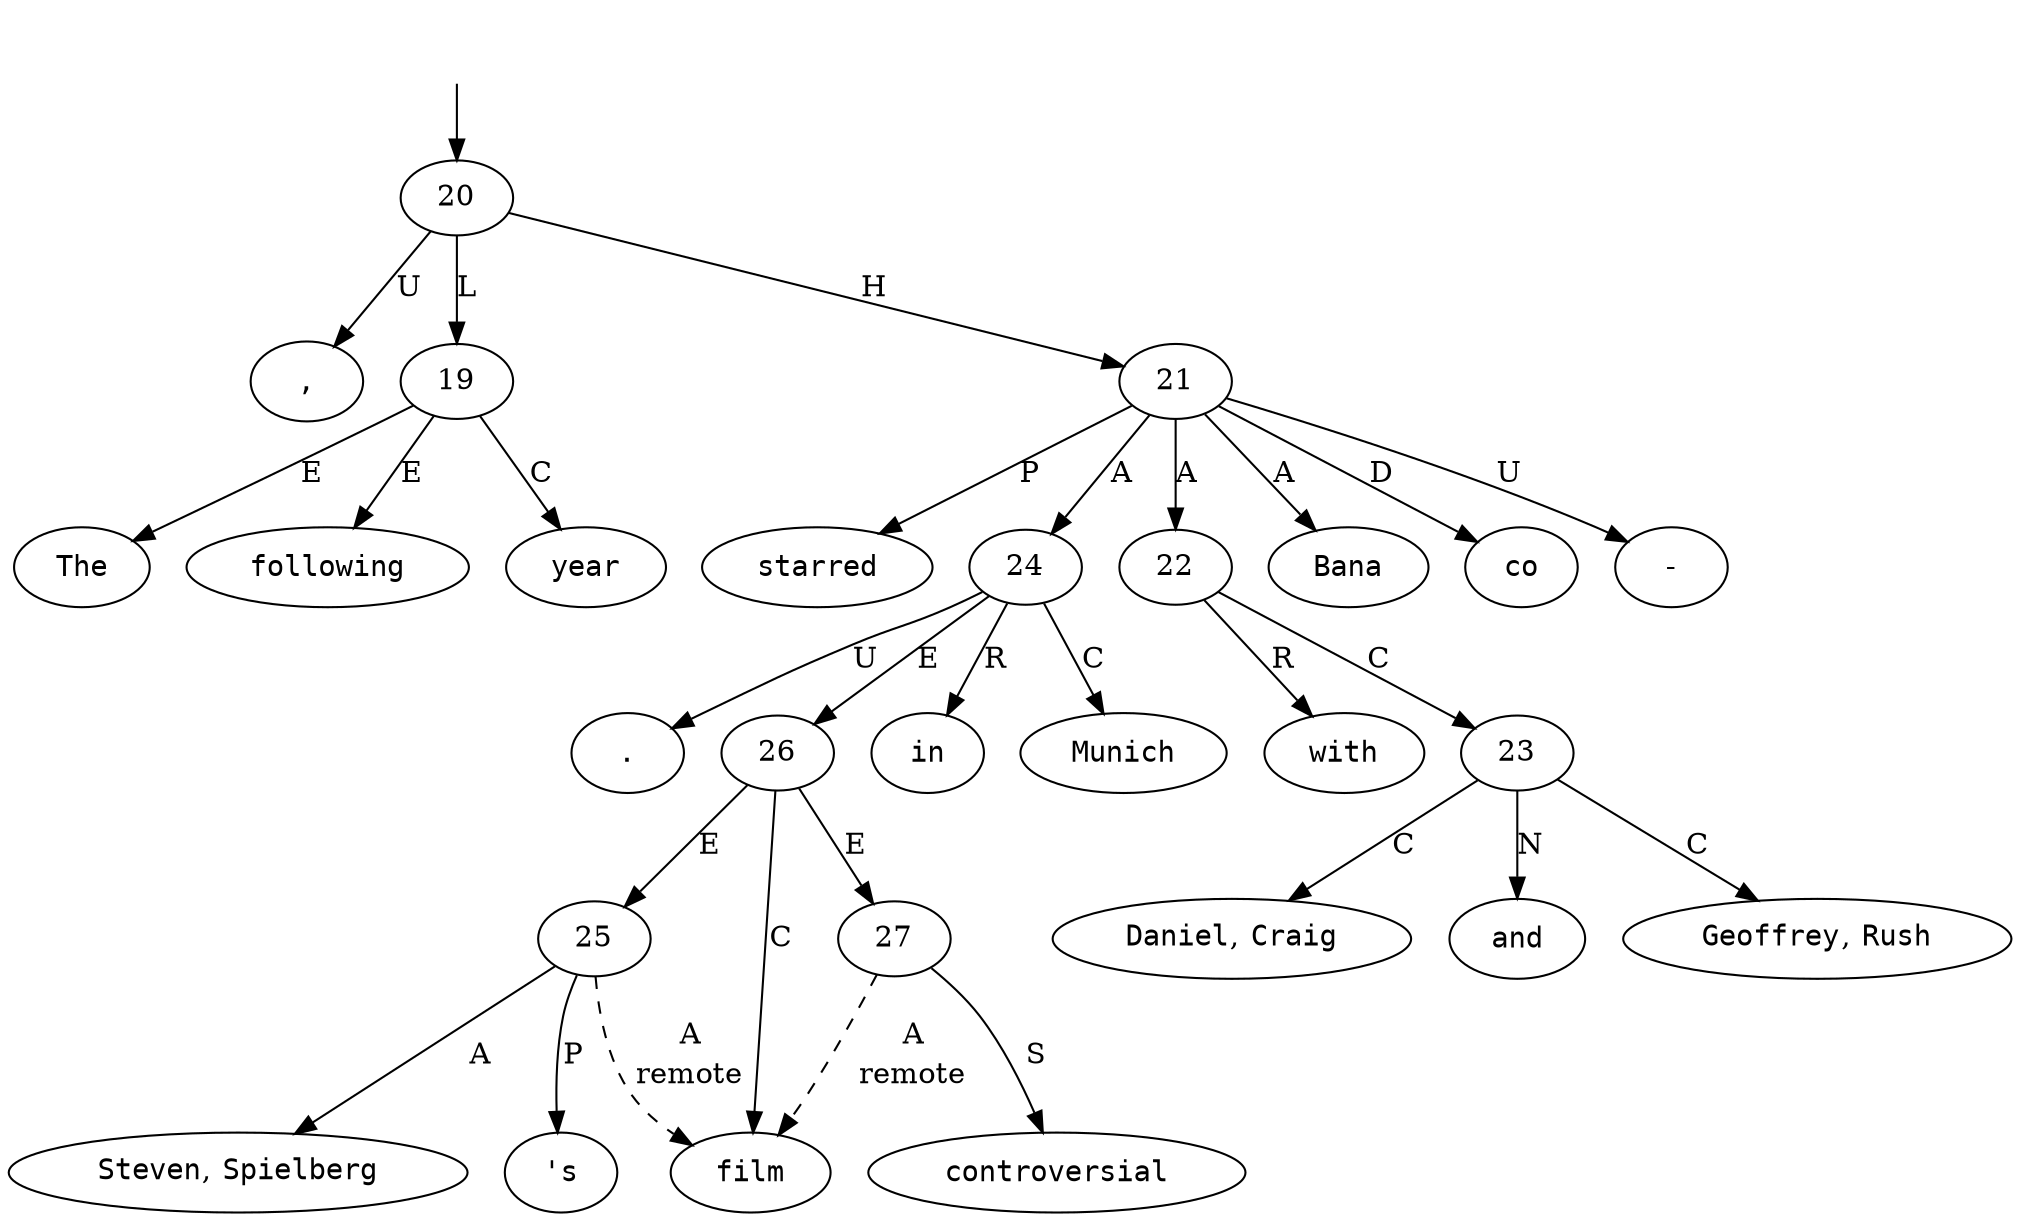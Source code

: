 digraph "489000" {
  top [ style=invis ];
  top -> 20;
  0 [ shape=oval, label=<<table align="center" border="0" cellspacing="0"><tr><td colspan="2"><font face="Courier">The</font></td></tr></table>> ];
  1 [ shape=oval, label=<<table align="center" border="0" cellspacing="0"><tr><td colspan="2"><font face="Courier">following</font></td></tr></table>> ];
  2 [ shape=oval, label=<<table align="center" border="0" cellspacing="0"><tr><td colspan="2"><font face="Courier">year</font></td></tr></table>> ];
  3 [ shape=oval, label=<<table align="center" border="0" cellspacing="0"><tr><td colspan="2"><font face="Courier">,</font></td></tr></table>> ];
  4 [ shape=oval, label=<<table align="center" border="0" cellspacing="0"><tr><td colspan="2"><font face="Courier">Bana</font></td></tr></table>> ];
  5 [ shape=oval, label=<<table align="center" border="0" cellspacing="0"><tr><td colspan="2"><font face="Courier">co</font></td></tr></table>> ];
  6 [ shape=oval, label=<<table align="center" border="0" cellspacing="0"><tr><td colspan="2"><font face="Courier">-</font></td></tr></table>> ];
  7 [ shape=oval, label=<<table align="center" border="0" cellspacing="0"><tr><td colspan="2"><font face="Courier">starred</font></td></tr></table>> ];
  8 [ shape=oval, label=<<table align="center" border="0" cellspacing="0"><tr><td colspan="2"><font face="Courier">with</font></td></tr></table>> ];
  9 [ shape=oval, label=<<table align="center" border="0" cellspacing="0"><tr><td colspan="2"><font face="Courier">Daniel</font>,&nbsp;<font face="Courier">Craig</font></td></tr></table>> ];
  10 [ shape=oval, label=<<table align="center" border="0" cellspacing="0"><tr><td colspan="2"><font face="Courier">and</font></td></tr></table>> ];
  11 [ shape=oval, label=<<table align="center" border="0" cellspacing="0"><tr><td colspan="2"><font face="Courier">Geoffrey</font>,&nbsp;<font face="Courier">Rush</font></td></tr></table>> ];
  12 [ shape=oval, label=<<table align="center" border="0" cellspacing="0"><tr><td colspan="2"><font face="Courier">in</font></td></tr></table>> ];
  13 [ shape=oval, label=<<table align="center" border="0" cellspacing="0"><tr><td colspan="2"><font face="Courier">Steven</font>,&nbsp;<font face="Courier">Spielberg</font></td></tr></table>> ];
  14 [ shape=oval, label=<<table align="center" border="0" cellspacing="0"><tr><td colspan="2"><font face="Courier">&#x27;s</font></td></tr></table>> ];
  15 [ shape=oval, label=<<table align="center" border="0" cellspacing="0"><tr><td colspan="2"><font face="Courier">controversial</font></td></tr></table>> ];
  16 [ shape=oval, label=<<table align="center" border="0" cellspacing="0"><tr><td colspan="2"><font face="Courier">film</font></td></tr></table>> ];
  17 [ shape=oval, label=<<table align="center" border="0" cellspacing="0"><tr><td colspan="2"><font face="Courier">Munich</font></td></tr></table>> ];
  18 [ shape=oval, label=<<table align="center" border="0" cellspacing="0"><tr><td colspan="2"><font face="Courier">.</font></td></tr></table>> ];
  19 -> 0 [ label="E" ];
  19 -> 1 [ label="E" ];
  19 -> 2 [ label="C" ];
  20 -> 21 [ label="H" ];
  20 -> 3 [ label="U" ];
  20 -> 19 [ label="L" ];
  21 -> 6 [ label="U" ];
  21 -> 5 [ label="D" ];
  21 -> 4 [ label="A" ];
  21 -> 24 [ label="A" ];
  21 -> 7 [ label="P" ];
  21 -> 22 [ label="A" ];
  22 -> 23 [ label="C" ];
  22 -> 8 [ label="R" ];
  23 -> 10 [ label="N" ];
  23 -> 9 [ label="C" ];
  23 -> 11 [ label="C" ];
  24 -> 18 [ label="U" ];
  24 -> 26 [ label="E" ];
  24 -> 12 [ label="R" ];
  24 -> 17 [ label="C" ];
  25 -> 13 [ label="A" ];
  25 -> 16 [ label=<<table align="center" border="0" cellspacing="0"><tr><td colspan="1">A</td></tr><tr><td>remote</td></tr></table>>, style=dashed ];
  25 -> 14 [ label="P" ];
  26 -> 27 [ label="E" ];
  26 -> 16 [ label="C" ];
  26 -> 25 [ label="E" ];
  27 -> 15 [ label="S" ];
  27 -> 16 [ label=<<table align="center" border="0" cellspacing="0"><tr><td colspan="1">A</td></tr><tr><td>remote</td></tr></table>>, style=dashed ];
}


